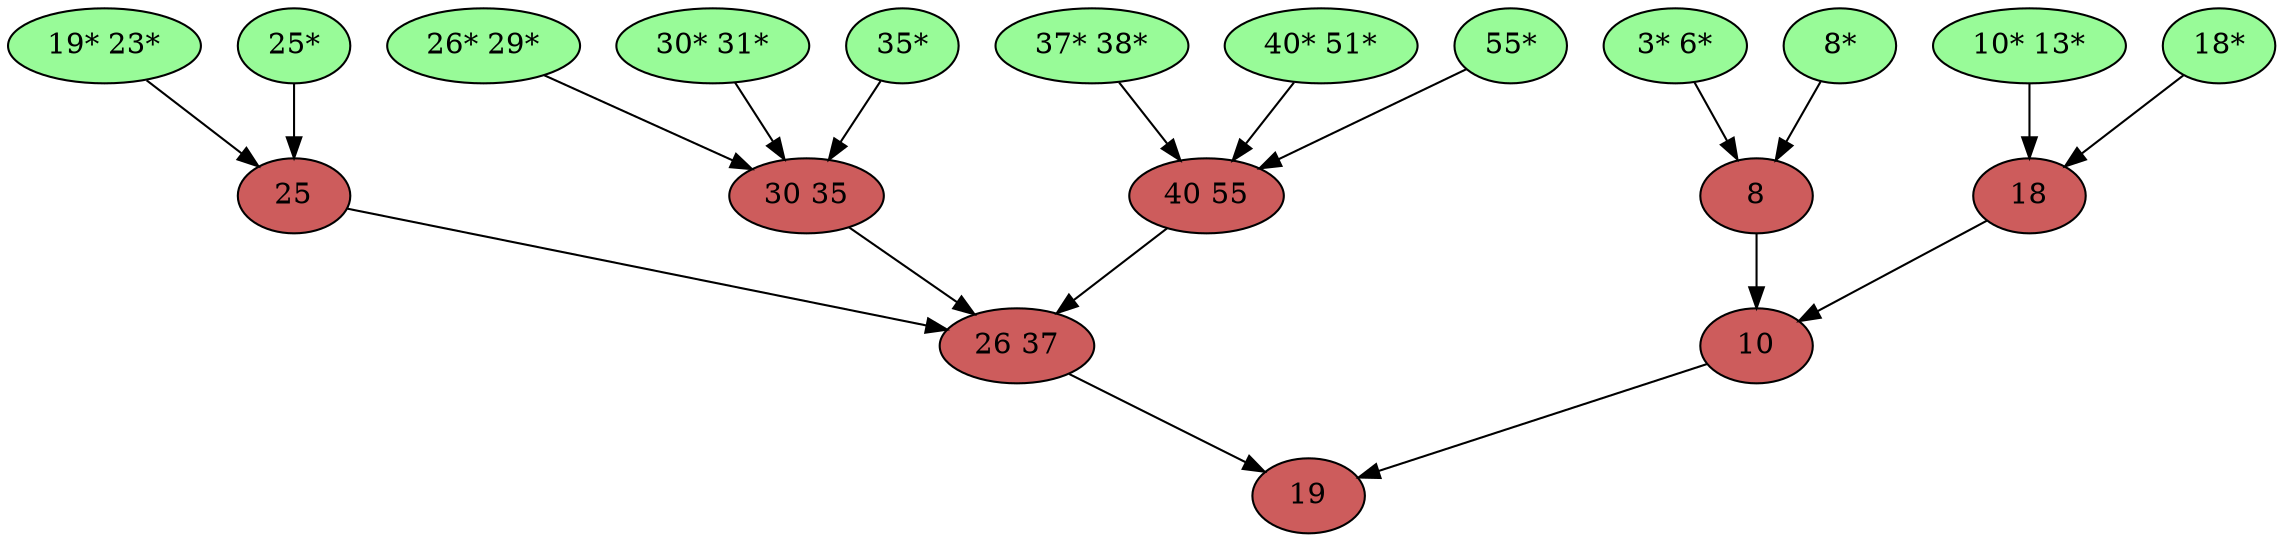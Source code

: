 digraph G {
	"10" -> "19";
	"26 37" -> "19";
	"8" -> "10";
	"18" -> "10";
	"25" -> "26 37";
	"30 35" -> "26 37";
	"40 55" -> "26 37";
	"3* 6*" -> "8";
	"8*" -> "8";
	"10* 13*" -> "18";
	"18*" -> "18";
	"19* 23*" -> "25";
	"25*" -> "25";
	"26* 29*" -> "30 35";
	"30* 31*" -> "30 35";
	"35*" -> "30 35";
	"37* 38*" -> "40 55";
	"40* 51*" -> "40 55";
	"55*" -> "40 55";
	{ rank=same "19" };
	{ rank=same "10" "26 37" };
	{ rank=same "8" "18" "25" "30 35" "40 55" };
	{ rank=same "3* 6*" "8*" "10* 13*" "18*" "19* 23*" "25*" "26* 29*" "30* 31*" "35*" "37* 38*" "40* 51*" "55*" };
	{ rank=same "8*" "10* 13*" "18*" "19* 23*" "25*" "26* 29*" "30* 31*" "35*" "37* 38*" "40* 51*" "55*" };
	{ rank=same "10* 13*" "18*" "19* 23*" "25*" "26* 29*" "30* 31*" "35*" "37* 38*" "40* 51*" "55*" };
	{ rank=same "18*" "19* 23*" "25*" "26* 29*" "30* 31*" "35*" "37* 38*" "40* 51*" "55*" };
	{ rank=same "19* 23*" "25*" "26* 29*" "30* 31*" "35*" "37* 38*" "40* 51*" "55*" };
	{ rank=same "25*" "26* 29*" "30* 31*" "35*" "37* 38*" "40* 51*" "55*" };
	{ rank=same "26* 29*" "30* 31*" "35*" "37* 38*" "40* 51*" "55*" };
	{ rank=same "30* 31*" "35*" "37* 38*" "40* 51*" "55*" };
	{ rank=same "35*" "37* 38*" "40* 51*" "55*" };
	{ rank=same "37* 38*" "40* 51*" "55*" };
	{ rank=same "40* 51*" "55*" };
	{ rank=same "55*" };
	"19"[ style=filled, fillcolor=IndianRed ];
	"10"[ style=filled, fillcolor=IndianRed ];
	"26 37"[ style=filled, fillcolor=IndianRed ];
	"8"[ style=filled, fillcolor=IndianRed ];
	"18"[ style=filled, fillcolor=IndianRed ];
	"25"[ style=filled, fillcolor=IndianRed ];
	"30 35"[ style=filled, fillcolor=IndianRed ];
	"40 55"[ style=filled, fillcolor=IndianRed ];
	"3* 6*"[ style=filled, fillcolor=PaleGreen ];
	"8*"[ style=filled, fillcolor=PaleGreen ];
	"10* 13*"[ style=filled, fillcolor=PaleGreen ];
	"18*"[ style=filled, fillcolor=PaleGreen ];
	"19* 23*"[ style=filled, fillcolor=PaleGreen ];
	"25*"[ style=filled, fillcolor=PaleGreen ];
	"26* 29*"[ style=filled, fillcolor=PaleGreen ];
	"30* 31*"[ style=filled, fillcolor=PaleGreen ];
	"35*"[ style=filled, fillcolor=PaleGreen ];
	"37* 38*"[ style=filled, fillcolor=PaleGreen ];
	"40* 51*"[ style=filled, fillcolor=PaleGreen ];
	"55*"[ style=filled, fillcolor=PaleGreen ];
}